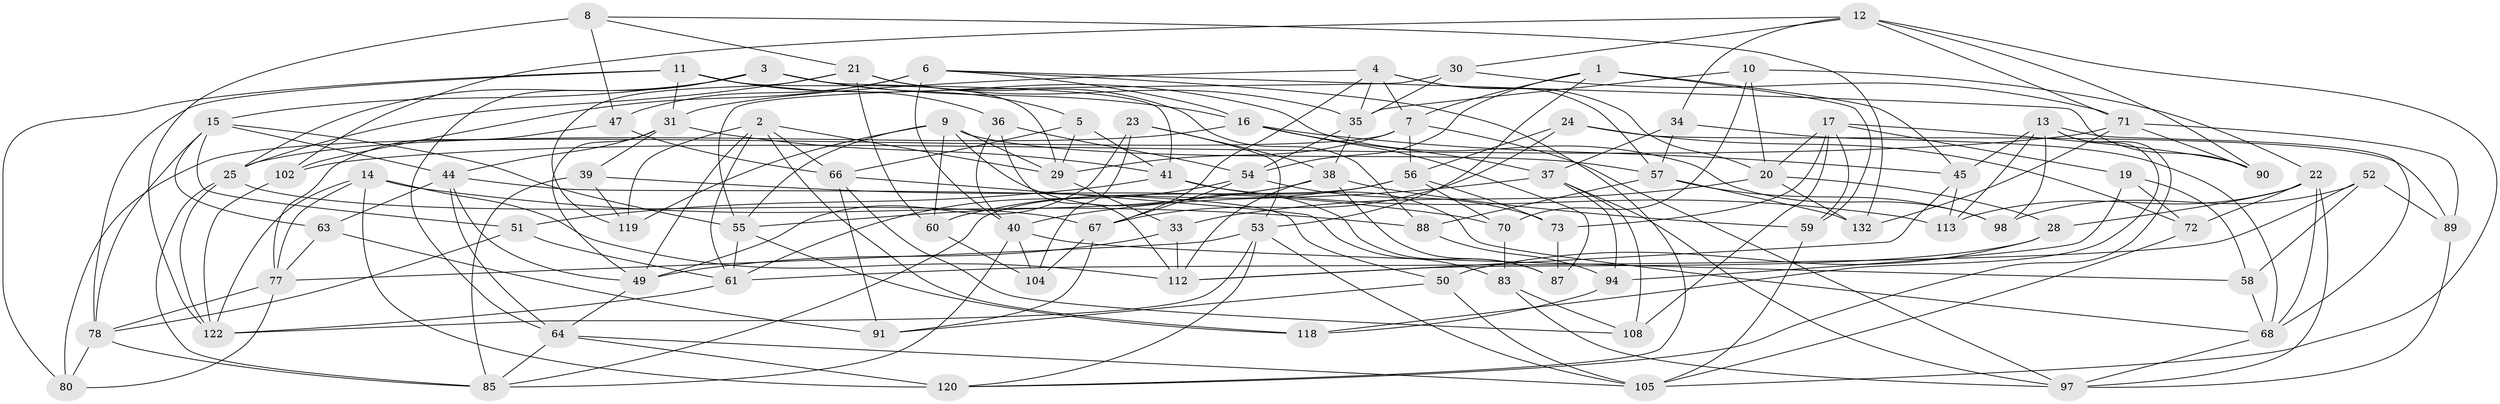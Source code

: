 // original degree distribution, {4: 1.0}
// Generated by graph-tools (version 1.1) at 2025/42/03/06/25 10:42:25]
// undirected, 86 vertices, 217 edges
graph export_dot {
graph [start="1"]
  node [color=gray90,style=filled];
  1 [super="+125"];
  2 [super="+133"];
  3 [super="+18"];
  4 [super="+42"];
  5;
  6 [super="+75"];
  7 [super="+99"];
  8;
  9 [super="+74"];
  10;
  11 [super="+95"];
  12 [super="+26"];
  13 [super="+96"];
  14 [super="+27"];
  15 [super="+79"];
  16 [super="+106"];
  17 [super="+93"];
  19;
  20 [super="+32"];
  21 [super="+121"];
  22 [super="+81"];
  23;
  24;
  25 [super="+76"];
  28;
  29 [super="+127"];
  30;
  31 [super="+101"];
  33;
  34;
  35 [super="+43"];
  36;
  37 [super="+114"];
  38 [super="+110"];
  39;
  40 [super="+62"];
  41 [super="+46"];
  44 [super="+84"];
  45 [super="+48"];
  47;
  49 [super="+65"];
  50;
  51;
  52;
  53 [super="+117"];
  54 [super="+116"];
  55 [super="+111"];
  56 [super="+100"];
  57 [super="+69"];
  58;
  59;
  60;
  61 [super="+107"];
  63;
  64 [super="+82"];
  66 [super="+126"];
  67 [super="+103"];
  68 [super="+86"];
  70;
  71 [super="+115"];
  72;
  73;
  77 [super="+92"];
  78 [super="+109"];
  80;
  83;
  85 [super="+128"];
  87;
  88;
  89;
  90;
  91;
  94;
  97 [super="+129"];
  98;
  102;
  104;
  105 [super="+131"];
  108;
  112 [super="+124"];
  113;
  118;
  119;
  120 [super="+130"];
  122 [super="+123"];
  132;
  1 -- 53;
  1 -- 45 [weight=2];
  1 -- 7;
  1 -- 59;
  1 -- 54;
  2 -- 61;
  2 -- 66;
  2 -- 49;
  2 -- 29;
  2 -- 118;
  2 -- 119;
  3 -- 25;
  3 -- 41;
  3 -- 64;
  3 -- 16;
  3 -- 5;
  3 -- 15;
  4 -- 31;
  4 -- 20;
  4 -- 7;
  4 -- 67;
  4 -- 57;
  4 -- 35;
  5 -- 41;
  5 -- 66;
  5 -- 29;
  6 -- 90;
  6 -- 40;
  6 -- 120;
  6 -- 16;
  6 -- 102;
  6 -- 47;
  7 -- 80;
  7 -- 97;
  7 -- 29;
  7 -- 56;
  8 -- 132;
  8 -- 47;
  8 -- 122;
  8 -- 21;
  9 -- 119;
  9 -- 87;
  9 -- 60;
  9 -- 29;
  9 -- 57;
  9 -- 55;
  10 -- 35;
  10 -- 20;
  10 -- 22;
  10 -- 70;
  11 -- 98;
  11 -- 29;
  11 -- 80;
  11 -- 36;
  11 -- 78;
  11 -- 31;
  12 -- 71;
  12 -- 90;
  12 -- 34;
  12 -- 105;
  12 -- 102;
  12 -- 30;
  13 -- 98;
  13 -- 45;
  13 -- 113;
  13 -- 120;
  13 -- 68;
  13 -- 118;
  14 -- 120 [weight=2];
  14 -- 88;
  14 -- 112;
  14 -- 122;
  14 -- 77;
  15 -- 51;
  15 -- 63;
  15 -- 44;
  15 -- 78;
  15 -- 55;
  16 -- 25;
  16 -- 45;
  16 -- 87;
  16 -- 37;
  17 -- 73;
  17 -- 59;
  17 -- 19;
  17 -- 108;
  17 -- 90;
  17 -- 20;
  19 -- 58;
  19 -- 94;
  19 -- 72;
  20 -- 28;
  20 -- 33;
  20 -- 132;
  21 -- 35;
  21 -- 119;
  21 -- 25;
  21 -- 88;
  21 -- 60;
  22 -- 113;
  22 -- 72;
  22 -- 68;
  22 -- 28;
  22 -- 97;
  23 -- 104;
  23 -- 38;
  23 -- 49;
  23 -- 53;
  24 -- 56;
  24 -- 72;
  24 -- 89;
  24 -- 67;
  25 -- 122;
  25 -- 67;
  25 -- 85;
  28 -- 50;
  28 -- 112;
  29 -- 33;
  30 -- 55;
  30 -- 71;
  30 -- 35;
  31 -- 39;
  31 -- 41;
  31 -- 49;
  31 -- 44;
  33 -- 112;
  33 -- 49;
  34 -- 68;
  34 -- 37;
  34 -- 57;
  35 -- 54;
  35 -- 38;
  36 -- 40;
  36 -- 54;
  36 -- 112;
  37 -- 108;
  37 -- 94;
  37 -- 40;
  37 -- 97;
  38 -- 87;
  38 -- 59;
  38 -- 112;
  38 -- 55;
  39 -- 70;
  39 -- 85;
  39 -- 119;
  40 -- 104;
  40 -- 58;
  40 -- 85;
  41 -- 113;
  41 -- 51;
  41 -- 68;
  44 -- 64;
  44 -- 50;
  44 -- 63;
  44 -- 49;
  45 -- 112;
  45 -- 113;
  47 -- 66;
  47 -- 77;
  49 -- 64;
  50 -- 105;
  50 -- 91;
  51 -- 61;
  51 -- 78;
  52 -- 98;
  52 -- 89;
  52 -- 58;
  52 -- 61;
  53 -- 122;
  53 -- 105;
  53 -- 120;
  53 -- 77;
  54 -- 61;
  54 -- 73;
  54 -- 67;
  55 -- 61;
  55 -- 118;
  56 -- 70;
  56 -- 85;
  56 -- 73;
  56 -- 60;
  57 -- 132;
  57 -- 88;
  57 -- 98;
  58 -- 68;
  59 -- 105;
  60 -- 104;
  61 -- 122;
  63 -- 77;
  63 -- 91;
  64 -- 85;
  64 -- 120;
  64 -- 105;
  66 -- 83;
  66 -- 108;
  66 -- 91;
  67 -- 91;
  67 -- 104;
  68 -- 97;
  70 -- 83;
  71 -- 102;
  71 -- 89;
  71 -- 90;
  71 -- 132;
  72 -- 105;
  73 -- 87;
  77 -- 80;
  77 -- 78;
  78 -- 80;
  78 -- 85;
  83 -- 97;
  83 -- 108;
  88 -- 94;
  89 -- 97;
  94 -- 118;
  102 -- 122;
}
